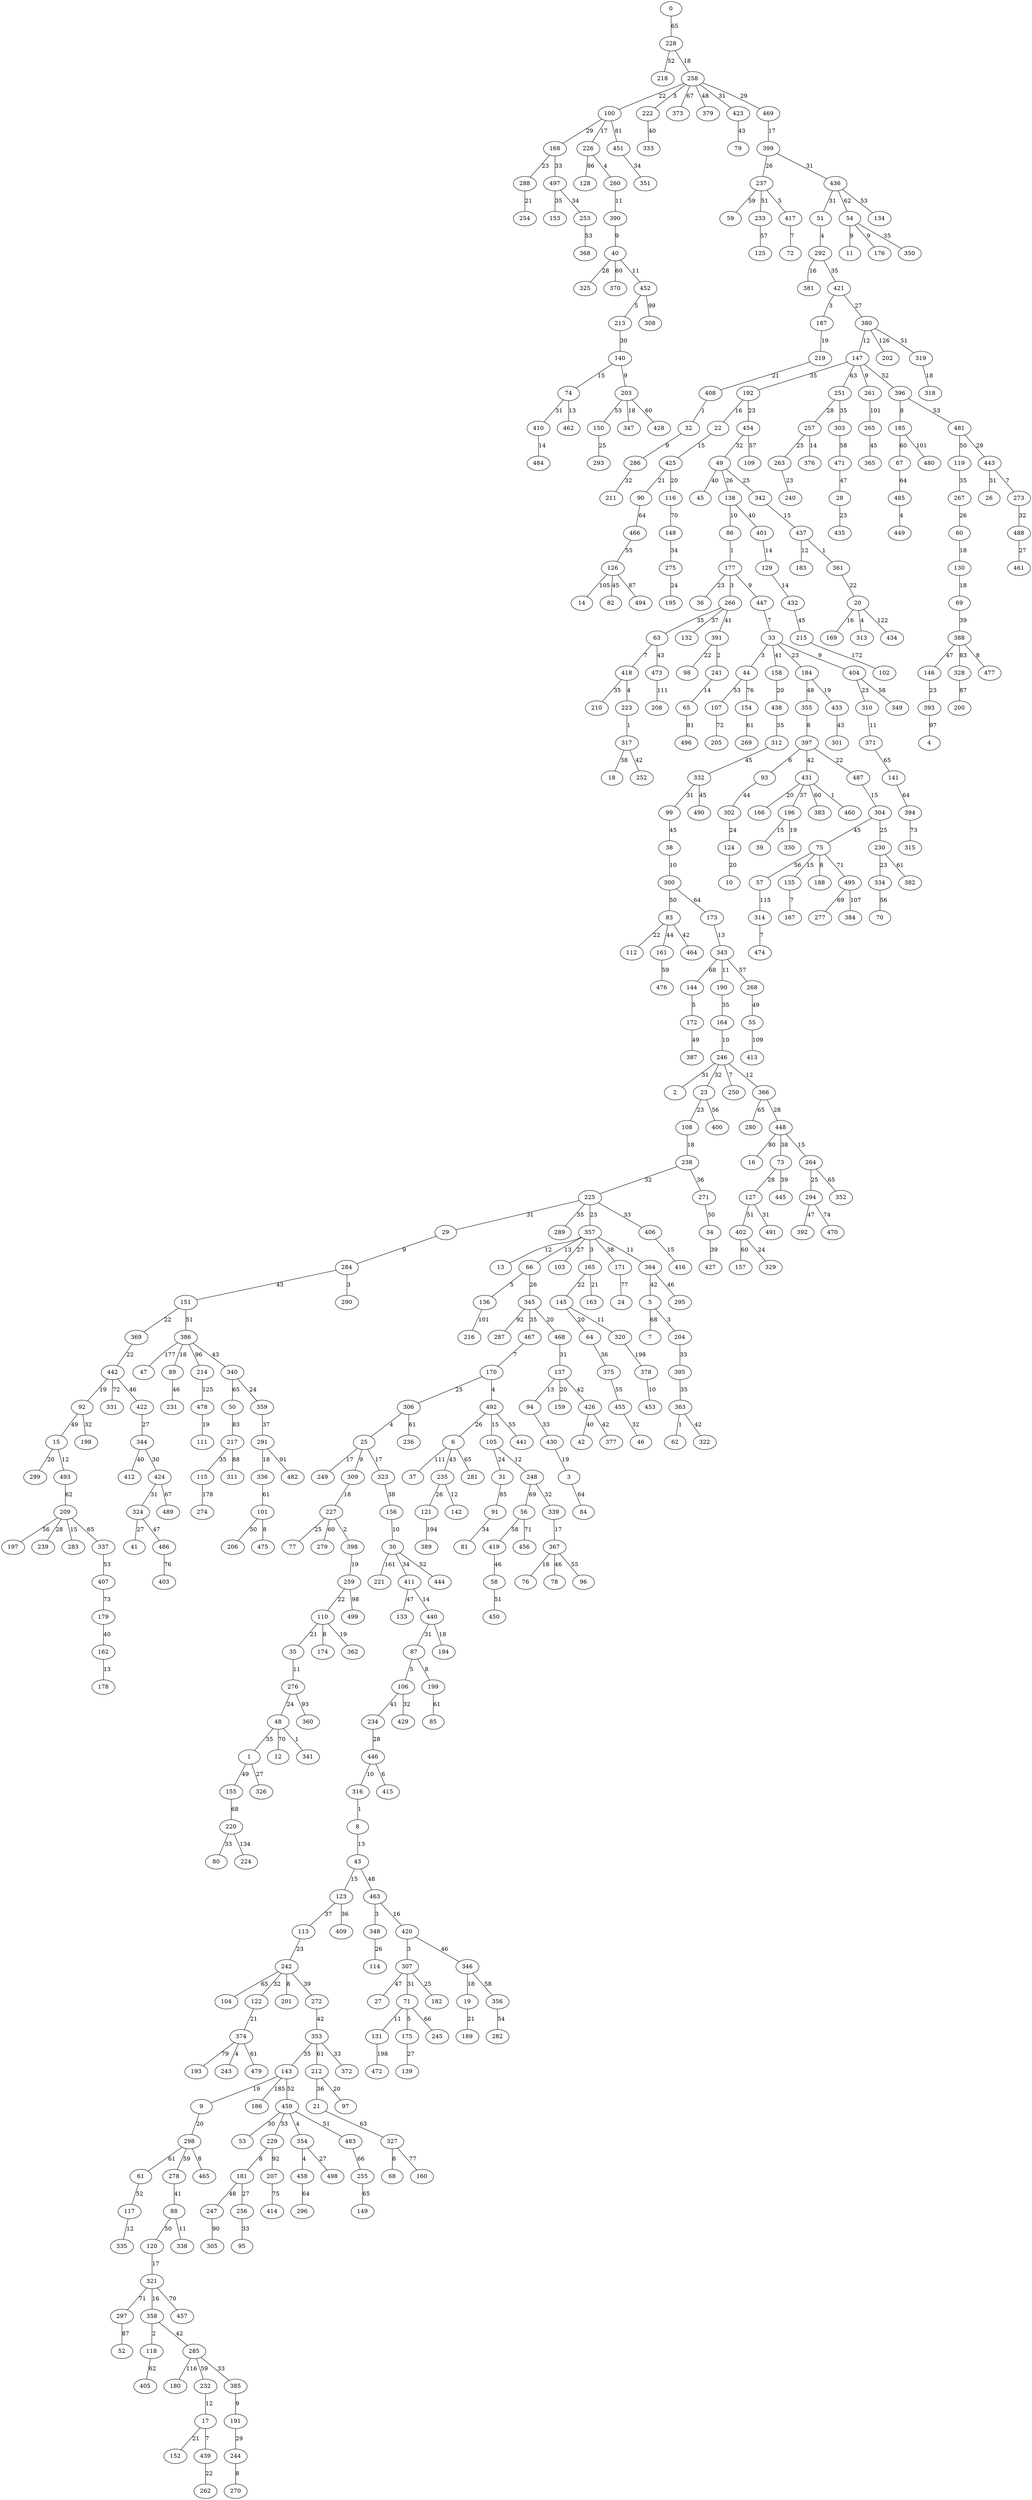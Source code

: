 strict graph G {
0;
1;
2;
3;
4;
5;
6;
7;
8;
9;
10;
11;
12;
13;
14;
15;
16;
17;
18;
19;
20;
21;
22;
23;
24;
25;
26;
27;
28;
29;
30;
31;
32;
33;
34;
35;
36;
37;
38;
39;
40;
41;
42;
43;
44;
45;
46;
47;
48;
49;
50;
51;
52;
53;
54;
55;
56;
57;
58;
59;
60;
61;
62;
63;
64;
65;
66;
67;
68;
69;
70;
71;
72;
73;
74;
75;
76;
77;
78;
79;
80;
81;
82;
83;
84;
85;
86;
87;
88;
89;
90;
91;
92;
93;
94;
95;
96;
97;
98;
99;
100;
101;
102;
103;
104;
105;
106;
107;
108;
109;
110;
111;
112;
113;
114;
115;
116;
117;
118;
119;
120;
121;
122;
123;
124;
125;
126;
127;
128;
129;
130;
131;
132;
133;
134;
135;
136;
137;
138;
139;
140;
141;
142;
143;
144;
145;
146;
147;
148;
149;
150;
151;
152;
153;
154;
155;
156;
157;
158;
159;
160;
161;
162;
163;
164;
165;
166;
167;
168;
169;
170;
171;
172;
173;
174;
175;
176;
177;
178;
179;
180;
181;
182;
183;
184;
185;
186;
187;
188;
189;
190;
191;
192;
193;
194;
195;
196;
197;
198;
199;
200;
201;
202;
203;
204;
205;
206;
207;
208;
209;
210;
211;
212;
213;
214;
215;
216;
217;
218;
219;
220;
221;
222;
223;
224;
225;
226;
227;
228;
229;
230;
231;
232;
233;
234;
235;
236;
237;
238;
239;
240;
241;
242;
243;
244;
245;
246;
247;
248;
249;
250;
251;
252;
253;
254;
255;
256;
257;
258;
259;
260;
261;
262;
263;
264;
265;
266;
267;
268;
269;
270;
271;
272;
273;
274;
275;
276;
277;
278;
279;
280;
281;
282;
283;
284;
285;
286;
287;
288;
289;
290;
291;
292;
293;
294;
295;
296;
297;
298;
299;
300;
301;
302;
303;
304;
305;
306;
307;
308;
309;
310;
311;
312;
313;
314;
315;
316;
317;
318;
319;
320;
321;
322;
323;
324;
325;
326;
327;
328;
329;
330;
331;
332;
333;
334;
335;
336;
337;
338;
339;
340;
341;
342;
343;
344;
345;
346;
347;
348;
349;
350;
351;
352;
353;
354;
355;
356;
357;
358;
359;
360;
361;
362;
363;
364;
365;
366;
367;
368;
369;
370;
371;
372;
373;
374;
375;
376;
377;
378;
379;
380;
381;
382;
383;
384;
385;
386;
387;
388;
389;
390;
391;
392;
393;
394;
395;
396;
397;
398;
399;
400;
401;
402;
403;
404;
405;
406;
407;
408;
409;
410;
411;
412;
413;
414;
415;
416;
417;
418;
419;
420;
421;
422;
423;
424;
425;
426;
427;
428;
429;
430;
431;
432;
433;
434;
435;
436;
437;
438;
439;
440;
441;
442;
443;
444;
445;
446;
447;
448;
449;
450;
451;
452;
453;
454;
455;
456;
457;
458;
459;
460;
461;
462;
463;
464;
465;
466;
467;
468;
469;
470;
471;
472;
473;
474;
475;
476;
477;
478;
479;
480;
481;
482;
483;
484;
485;
486;
487;
488;
489;
490;
491;
492;
493;
494;
495;
496;
497;
498;
499;
306 -- 236  [label=61];
448 -- 73  [label=38];
209 -- 337  [label=65];
73 -- 127  [label=28];
357 -- 165  [label=3];
319 -- 318  [label=18];
29 -- 284  [label=9];
145 -- 64  [label=20];
90 -- 466  [label=64];
106 -- 429  [label=32];
209 -- 283  [label=15];
440 -- 87  [label=31];
374 -- 193  [label=79];
126 -- 494  [label=87];
388 -- 477  [label=8];
228 -- 258  [label=18];
497 -- 253  [label=34];
215 -- 102  [label=172];
60 -- 130  [label=18];
483 -- 255  [label=66];
86 -- 177  [label=1];
19 -- 189  [label=21];
263 -- 240  [label=23];
130 -- 69  [label=18];
165 -- 145  [label=22];
137 -- 426  [label=42];
126 -- 14  [label=105];
25 -- 249  [label=17];
440 -- 194  [label=18];
15 -- 493  [label=12];
397 -- 487  [label=22];
227 -- 398  [label=2];
137 -- 94  [label=13];
344 -- 412  [label=40];
110 -- 35  [label=21];
418 -- 210  [label=35];
463 -- 348  [label=3];
74 -- 462  [label=13];
257 -- 376  [label=14];
430 -- 3  [label=19];
66 -- 136  [label=5];
266 -- 132  [label=37];
395 -- 363  [label=35];
446 -- 316  [label=10];
354 -- 458  [label=4];
316 -- 8  [label=1];
23 -- 108  [label=23];
380 -- 147  [label=12];
87 -- 106  [label=5];
257 -- 263  [label=25];
83 -- 112  [label=22];
304 -- 75  [label=45];
431 -- 383  [label=60];
230 -- 334  [label=23];
30 -- 411  [label=34];
141 -- 394  [label=64];
419 -- 58  [label=46];
191 -- 244  [label=29];
324 -- 41  [label=27];
307 -- 71  [label=31];
34 -- 427  [label=39];
439 -- 262  [label=22];
248 -- 339  [label=32];
226 -- 128  [label=86];
230 -- 382  [label=61];
273 -- 488  [label=32];
272 -- 353  [label=42];
115 -- 274  [label=178];
442 -- 331  [label=72];
32 -- 286  [label=9];
394 -- 315  [label=73];
168 -- 288  [label=23];
185 -- 67  [label=60];
436 -- 54  [label=62];
346 -- 356  [label=58];
310 -- 371  [label=11];
492 -- 105  [label=15];
278 -- 88  [label=41];
407 -- 179  [label=73];
357 -- 171  [label=38];
336 -- 101  [label=61];
237 -- 417  [label=5];
49 -- 138  [label=26];
391 -- 98  [label=22];
54 -- 176  [label=9];
371 -- 141  [label=65];
340 -- 50  [label=65];
420 -- 346  [label=46];
127 -- 491  [label=31];
92 -- 15  [label=49];
227 -- 279  [label=60];
300 -- 173  [label=64];
121 -- 389  [label=194];
173 -- 343  [label=13];
298 -- 465  [label=8];
48 -- 341  [label=1];
251 -- 303  [label=35];
396 -- 481  [label=53];
58 -- 450  [label=51];
361 -- 20  [label=22];
425 -- 90  [label=21];
357 -- 66  [label=13];
124 -- 10  [label=20];
241 -- 65  [label=14];
478 -- 111  [label=19];
431 -- 196  [label=37];
343 -- 144  [label=68];
213 -- 140  [label=30];
285 -- 180  [label=116];
40 -- 452  [label=11];
353 -- 212  [label=61];
423 -- 79  [label=43];
177 -- 36  [label=23];
386 -- 89  [label=18];
492 -- 6  [label=26];
388 -- 146  [label=47];
258 -- 423  [label=31];
147 -- 192  [label=35];
264 -- 352  [label=65];
30 -- 221  [label=161];
267 -- 60  [label=26];
334 -- 70  [label=56];
154 -- 269  [label=61];
238 -- 225  [label=32];
99 -- 38  [label=45];
337 -- 407  [label=53];
396 -- 185  [label=8];
22 -- 425  [label=15];
443 -- 26  [label=31];
116 -- 148  [label=70];
172 -- 387  [label=49];
268 -- 55  [label=49];
44 -- 154  [label=76];
459 -- 483  [label=51];
447 -- 33  [label=7];
406 -- 416  [label=15];
217 -- 311  [label=88];
33 -- 158  [label=41];
33 -- 404  [label=9];
251 -- 257  [label=28];
314 -- 474  [label=7];
6 -- 281  [label=65];
207 -- 414  [label=75];
151 -- 369  [label=22];
324 -- 486  [label=47];
346 -- 19  [label=18];
108 -- 238  [label=18];
259 -- 499  [label=98];
155 -- 220  [label=68];
220 -- 224  [label=134];
196 -- 39  [label=15];
297 -- 52  [label=87];
242 -- 201  [label=8];
177 -- 266  [label=3];
343 -- 190  [label=11];
467 -- 170  [label=7];
485 -- 449  [label=4];
253 -- 368  [label=53];
256 -- 95  [label=33];
367 -- 96  [label=55];
168 -- 497  [label=33];
123 -- 409  [label=36];
286 -- 211  [label=32];
143 -- 186  [label=185];
30 -- 444  [label=52];
88 -- 338  [label=11];
107 -- 205  [label=72];
321 -- 457  [label=70];
113 -- 242  [label=23];
364 -- 295  [label=46];
75 -- 57  [label=56];
356 -- 282  [label=54];
150 -- 293  [label=25];
25 -- 309  [label=9];
426 -- 377  [label=42];
386 -- 340  [label=43];
424 -- 489  [label=67];
448 -- 16  [label=80];
110 -- 174  [label=8];
288 -- 254  [label=21];
131 -- 472  [label=198];
144 -- 172  [label=5];
171 -- 24  [label=77];
122 -- 374  [label=21];
88 -- 120  [label=50];
404 -- 310  [label=23];
106 -- 234  [label=41];
317 -- 18  [label=38];
244 -- 270  [label=8];
237 -- 59  [label=59];
192 -- 22  [label=16];
446 -- 415  [label=6];
5 -- 204  [label=3];
402 -- 157  [label=60];
61 -- 117  [label=52];
298 -- 61  [label=61];
91 -- 81  [label=34];
83 -- 161  [label=44];
179 -- 162  [label=40];
247 -- 305  [label=90];
364 -- 5  [label=42];
100 -- 226  [label=17];
285 -- 385  [label=33];
105 -- 248  [label=12];
67 -- 485  [label=64];
148 -- 275  [label=34];
421 -- 187  [label=3];
266 -- 63  [label=35];
342 -- 437  [label=15];
459 -- 53  [label=30];
3 -- 84  [label=64];
471 -- 28  [label=47];
327 -- 160  [label=77];
332 -- 490  [label=45];
399 -- 436  [label=31];
220 -- 80  [label=33];
33 -- 44  [label=3];
147 -- 251  [label=63];
369 -- 442  [label=22];
225 -- 357  [label=23];
398 -- 259  [label=19];
298 -- 278  [label=59];
388 -- 328  [label=83];
135 -- 167  [label=7];
321 -- 297  [label=71];
367 -- 76  [label=18];
223 -- 317  [label=1];
0 -- 228  [label=65];
276 -- 48  [label=24];
49 -- 342  [label=25];
187 -- 219  [label=19];
294 -- 470  [label=74];
164 -- 246  [label=10];
246 -- 250  [label=7];
292 -- 421  [label=35];
33 -- 184  [label=23];
448 -- 264  [label=15];
463 -- 420  [label=16];
378 -- 453  [label=10];
203 -- 347  [label=18];
312 -- 332  [label=45];
327 -- 68  [label=8];
228 -- 218  [label=52];
225 -- 289  [label=35];
275 -- 195  [label=24];
473 -- 208  [label=111];
87 -- 199  [label=8];
232 -- 17  [label=12];
399 -- 237  [label=26];
75 -- 135  [label=15];
71 -- 245  [label=66];
242 -- 272  [label=39];
246 -- 366  [label=12];
367 -- 78  [label=46];
117 -- 335  [label=12];
291 -- 482  [label=91];
119 -- 267  [label=35];
1 -- 155  [label=49];
321 -- 358  [label=16];
63 -- 473  [label=43];
363 -- 322  [label=42];
248 -- 56  [label=69];
437 -- 183  [label=12];
366 -- 448  [label=28];
199 -- 85  [label=61];
258 -- 222  [label=3];
138 -- 401  [label=40];
348 -- 114  [label=26];
93 -- 302  [label=44];
56 -- 419  [label=58];
83 -- 464  [label=42];
309 -- 227  [label=18];
411 -- 133  [label=47];
28 -- 435  [label=23];
229 -- 181  [label=8];
481 -- 119  [label=50];
74 -- 410  [label=31];
143 -- 9  [label=19];
260 -- 390  [label=11];
233 -- 125  [label=57];
391 -- 241  [label=2];
258 -- 373  [label=67];
404 -- 349  [label=58];
57 -- 314  [label=115];
422 -- 344  [label=27];
355 -- 397  [label=8];
229 -- 207  [label=92];
436 -- 134  [label=53];
417 -- 72  [label=7];
203 -- 150  [label=53];
184 -- 433  [label=19];
469 -- 399  [label=17];
196 -- 330  [label=19];
425 -- 116  [label=20];
497 -- 153  [label=35];
375 -- 455  [label=55];
214 -- 478  [label=125];
63 -- 418  [label=7];
436 -- 51  [label=31];
156 -- 30  [label=10];
328 -- 200  [label=87];
353 -- 143  [label=35];
161 -- 476  [label=59];
493 -- 209  [label=62];
386 -- 214  [label=96];
127 -- 402  [label=51];
345 -- 468  [label=20];
242 -- 122  [label=32];
374 -- 479  [label=61];
20 -- 434  [label=122];
170 -- 492  [label=4];
358 -- 118  [label=2];
203 -- 428  [label=60];
165 -- 163  [label=21];
386 -- 47  [label=177];
431 -- 166  [label=20];
43 -- 463  [label=48];
209 -- 197  [label=56];
459 -- 229  [label=33];
35 -- 276  [label=11];
64 -- 375  [label=36];
234 -- 446  [label=28];
284 -- 151  [label=43];
212 -- 21  [label=36];
402 -- 329  [label=24];
481 -- 443  [label=29];
123 -- 113  [label=37];
48 -- 12  [label=70];
146 -- 393  [label=23];
100 -- 451  [label=81];
136 -- 216  [label=101];
488 -- 461  [label=27];
54 -- 11  [label=9];
75 -- 188  [label=8];
307 -- 27  [label=47];
354 -- 498  [label=27];
40 -- 325  [label=28];
23 -- 400  [label=56];
237 -- 233  [label=51];
284 -- 290  [label=3];
17 -- 439  [label=7];
442 -- 422  [label=46];
143 -- 459  [label=52];
222 -- 333  [label=40];
276 -- 360  [label=93];
452 -- 308  [label=99];
397 -- 93  [label=6];
302 -- 124  [label=24];
66 -- 345  [label=26];
147 -- 396  [label=52];
442 -- 92  [label=19];
390 -- 40  [label=9];
6 -- 235  [label=43];
225 -- 406  [label=33];
397 -- 431  [label=42];
459 -- 354  [label=4];
300 -- 83  [label=50];
345 -- 287  [label=92];
495 -- 277  [label=69];
147 -- 261  [label=9];
271 -- 34  [label=50];
75 -- 495  [label=71];
129 -- 432  [label=14];
258 -- 469  [label=29];
55 -- 413  [label=109];
433 -- 301  [label=43];
259 -- 110  [label=22];
385 -- 191  [label=9];
9 -- 298  [label=20];
184 -- 355  [label=48];
110 -- 362  [label=19];
20 -- 313  [label=4];
31 -- 91  [label=85];
92 -- 198  [label=32];
158 -- 438  [label=20];
1 -- 326  [label=27];
20 -- 169  [label=16];
340 -- 359  [label=24];
357 -- 13  [label=12];
285 -- 232  [label=59];
101 -- 206  [label=50];
137 -- 159  [label=20];
353 -- 372  [label=33];
209 -- 239  [label=28];
181 -- 256  [label=27];
454 -- 109  [label=57];
40 -- 370  [label=60];
468 -- 137  [label=31];
380 -- 202  [label=126];
162 -- 178  [label=13];
486 -- 403  [label=76];
235 -- 121  [label=26];
343 -- 268  [label=57];
261 -- 265  [label=101];
357 -- 103  [label=27];
307 -- 182  [label=25];
344 -- 424  [label=30];
140 -- 74  [label=15];
71 -- 175  [label=5];
374 -- 243  [label=4];
332 -- 99  [label=31];
48 -- 1  [label=35];
44 -- 107  [label=53];
495 -- 384  [label=107];
294 -- 392  [label=47];
145 -- 320  [label=11];
357 -- 364  [label=11];
363 -- 62  [label=1];
366 -- 280  [label=65];
466 -- 126  [label=55];
118 -- 405  [label=62];
380 -- 319  [label=51];
138 -- 86  [label=10];
54 -- 350  [label=35];
303 -- 471  [label=58];
15 -- 299  [label=20];
242 -- 104  [label=65];
265 -- 365  [label=45];
38 -- 300  [label=10];
126 -- 82  [label=45];
437 -- 361  [label=1];
438 -- 312  [label=35];
306 -- 25  [label=4];
65 -- 496  [label=81];
100 -- 168  [label=29];
151 -- 386  [label=51];
320 -- 378  [label=198];
258 -- 100  [label=22];
212 -- 97  [label=20];
455 -- 46  [label=32];
410 -- 484  [label=14];
226 -- 260  [label=4];
452 -- 213  [label=5];
492 -- 441  [label=55];
17 -- 152  [label=21];
5 -- 7  [label=68];
304 -- 230  [label=25];
246 -- 23  [label=32];
49 -- 45  [label=40];
6 -- 37  [label=111];
71 -- 131  [label=11];
25 -- 323  [label=17];
411 -- 440  [label=14];
190 -- 164  [label=35];
140 -- 203  [label=9];
345 -- 467  [label=35];
185 -- 480  [label=101];
458 -- 296  [label=64];
105 -- 31  [label=24];
291 -- 336  [label=18];
192 -- 454  [label=23];
424 -- 324  [label=31];
317 -- 252  [label=42];
89 -- 231  [label=46];
431 -- 460  [label=1];
56 -- 456  [label=71];
219 -- 408  [label=21];
181 -- 247  [label=48];
443 -- 273  [label=7];
50 -- 217  [label=83];
73 -- 445  [label=39];
246 -- 2  [label=31];
420 -- 307  [label=3];
487 -- 304  [label=15];
21 -- 327  [label=63];
421 -- 380  [label=27];
235 -- 142  [label=12];
393 -- 4  [label=97];
426 -- 42  [label=40];
451 -- 351  [label=34];
43 -- 123  [label=15];
264 -- 294  [label=25];
217 -- 115  [label=35];
401 -- 129  [label=14];
454 -- 49  [label=32];
358 -- 285  [label=42];
94 -- 430  [label=33];
170 -- 306  [label=25];
101 -- 475  [label=8];
418 -- 223  [label=4];
408 -- 32  [label=1];
432 -- 215  [label=45];
255 -- 149  [label=65];
51 -- 292  [label=4];
8 -- 43  [label=13];
266 -- 391  [label=41];
69 -- 388  [label=39];
359 -- 291  [label=37];
120 -- 321  [label=17];
227 -- 77  [label=25];
292 -- 381  [label=16];
204 -- 395  [label=33];
175 -- 139  [label=27];
177 -- 447  [label=9];
339 -- 367  [label=17];
258 -- 379  [label=48];
225 -- 29  [label=31];
323 -- 156  [label=38];
238 -- 271  [label=36];
}
